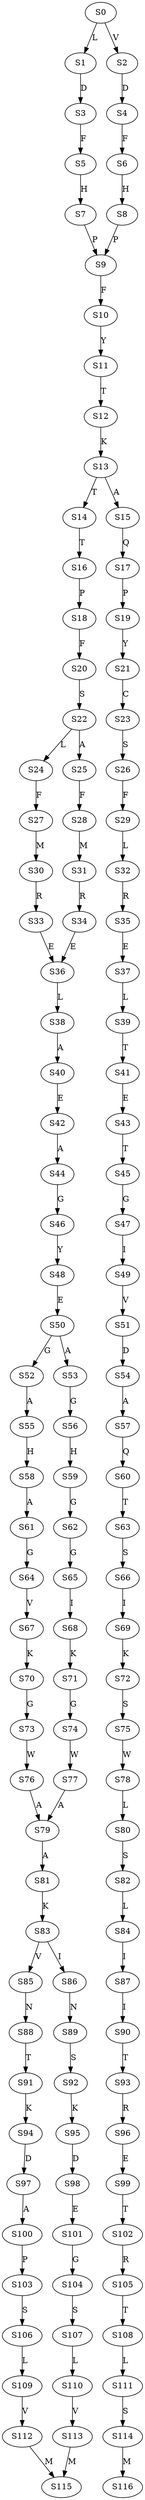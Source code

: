 strict digraph  {
	S0 -> S1 [ label = L ];
	S0 -> S2 [ label = V ];
	S1 -> S3 [ label = D ];
	S2 -> S4 [ label = D ];
	S3 -> S5 [ label = F ];
	S4 -> S6 [ label = F ];
	S5 -> S7 [ label = H ];
	S6 -> S8 [ label = H ];
	S7 -> S9 [ label = P ];
	S8 -> S9 [ label = P ];
	S9 -> S10 [ label = F ];
	S10 -> S11 [ label = Y ];
	S11 -> S12 [ label = T ];
	S12 -> S13 [ label = K ];
	S13 -> S14 [ label = T ];
	S13 -> S15 [ label = A ];
	S14 -> S16 [ label = T ];
	S15 -> S17 [ label = Q ];
	S16 -> S18 [ label = P ];
	S17 -> S19 [ label = P ];
	S18 -> S20 [ label = F ];
	S19 -> S21 [ label = Y ];
	S20 -> S22 [ label = S ];
	S21 -> S23 [ label = C ];
	S22 -> S24 [ label = L ];
	S22 -> S25 [ label = A ];
	S23 -> S26 [ label = S ];
	S24 -> S27 [ label = F ];
	S25 -> S28 [ label = F ];
	S26 -> S29 [ label = F ];
	S27 -> S30 [ label = M ];
	S28 -> S31 [ label = M ];
	S29 -> S32 [ label = L ];
	S30 -> S33 [ label = R ];
	S31 -> S34 [ label = R ];
	S32 -> S35 [ label = R ];
	S33 -> S36 [ label = E ];
	S34 -> S36 [ label = E ];
	S35 -> S37 [ label = E ];
	S36 -> S38 [ label = L ];
	S37 -> S39 [ label = L ];
	S38 -> S40 [ label = A ];
	S39 -> S41 [ label = T ];
	S40 -> S42 [ label = E ];
	S41 -> S43 [ label = E ];
	S42 -> S44 [ label = A ];
	S43 -> S45 [ label = T ];
	S44 -> S46 [ label = G ];
	S45 -> S47 [ label = G ];
	S46 -> S48 [ label = Y ];
	S47 -> S49 [ label = I ];
	S48 -> S50 [ label = E ];
	S49 -> S51 [ label = V ];
	S50 -> S52 [ label = G ];
	S50 -> S53 [ label = A ];
	S51 -> S54 [ label = D ];
	S52 -> S55 [ label = A ];
	S53 -> S56 [ label = G ];
	S54 -> S57 [ label = A ];
	S55 -> S58 [ label = H ];
	S56 -> S59 [ label = H ];
	S57 -> S60 [ label = Q ];
	S58 -> S61 [ label = A ];
	S59 -> S62 [ label = G ];
	S60 -> S63 [ label = T ];
	S61 -> S64 [ label = G ];
	S62 -> S65 [ label = G ];
	S63 -> S66 [ label = S ];
	S64 -> S67 [ label = V ];
	S65 -> S68 [ label = I ];
	S66 -> S69 [ label = I ];
	S67 -> S70 [ label = K ];
	S68 -> S71 [ label = K ];
	S69 -> S72 [ label = K ];
	S70 -> S73 [ label = G ];
	S71 -> S74 [ label = G ];
	S72 -> S75 [ label = S ];
	S73 -> S76 [ label = W ];
	S74 -> S77 [ label = W ];
	S75 -> S78 [ label = W ];
	S76 -> S79 [ label = A ];
	S77 -> S79 [ label = A ];
	S78 -> S80 [ label = L ];
	S79 -> S81 [ label = A ];
	S80 -> S82 [ label = S ];
	S81 -> S83 [ label = K ];
	S82 -> S84 [ label = L ];
	S83 -> S85 [ label = V ];
	S83 -> S86 [ label = I ];
	S84 -> S87 [ label = I ];
	S85 -> S88 [ label = N ];
	S86 -> S89 [ label = N ];
	S87 -> S90 [ label = I ];
	S88 -> S91 [ label = T ];
	S89 -> S92 [ label = S ];
	S90 -> S93 [ label = T ];
	S91 -> S94 [ label = K ];
	S92 -> S95 [ label = K ];
	S93 -> S96 [ label = R ];
	S94 -> S97 [ label = D ];
	S95 -> S98 [ label = D ];
	S96 -> S99 [ label = E ];
	S97 -> S100 [ label = A ];
	S98 -> S101 [ label = E ];
	S99 -> S102 [ label = T ];
	S100 -> S103 [ label = P ];
	S101 -> S104 [ label = G ];
	S102 -> S105 [ label = R ];
	S103 -> S106 [ label = S ];
	S104 -> S107 [ label = S ];
	S105 -> S108 [ label = T ];
	S106 -> S109 [ label = L ];
	S107 -> S110 [ label = L ];
	S108 -> S111 [ label = L ];
	S109 -> S112 [ label = V ];
	S110 -> S113 [ label = V ];
	S111 -> S114 [ label = S ];
	S112 -> S115 [ label = M ];
	S113 -> S115 [ label = M ];
	S114 -> S116 [ label = M ];
}
